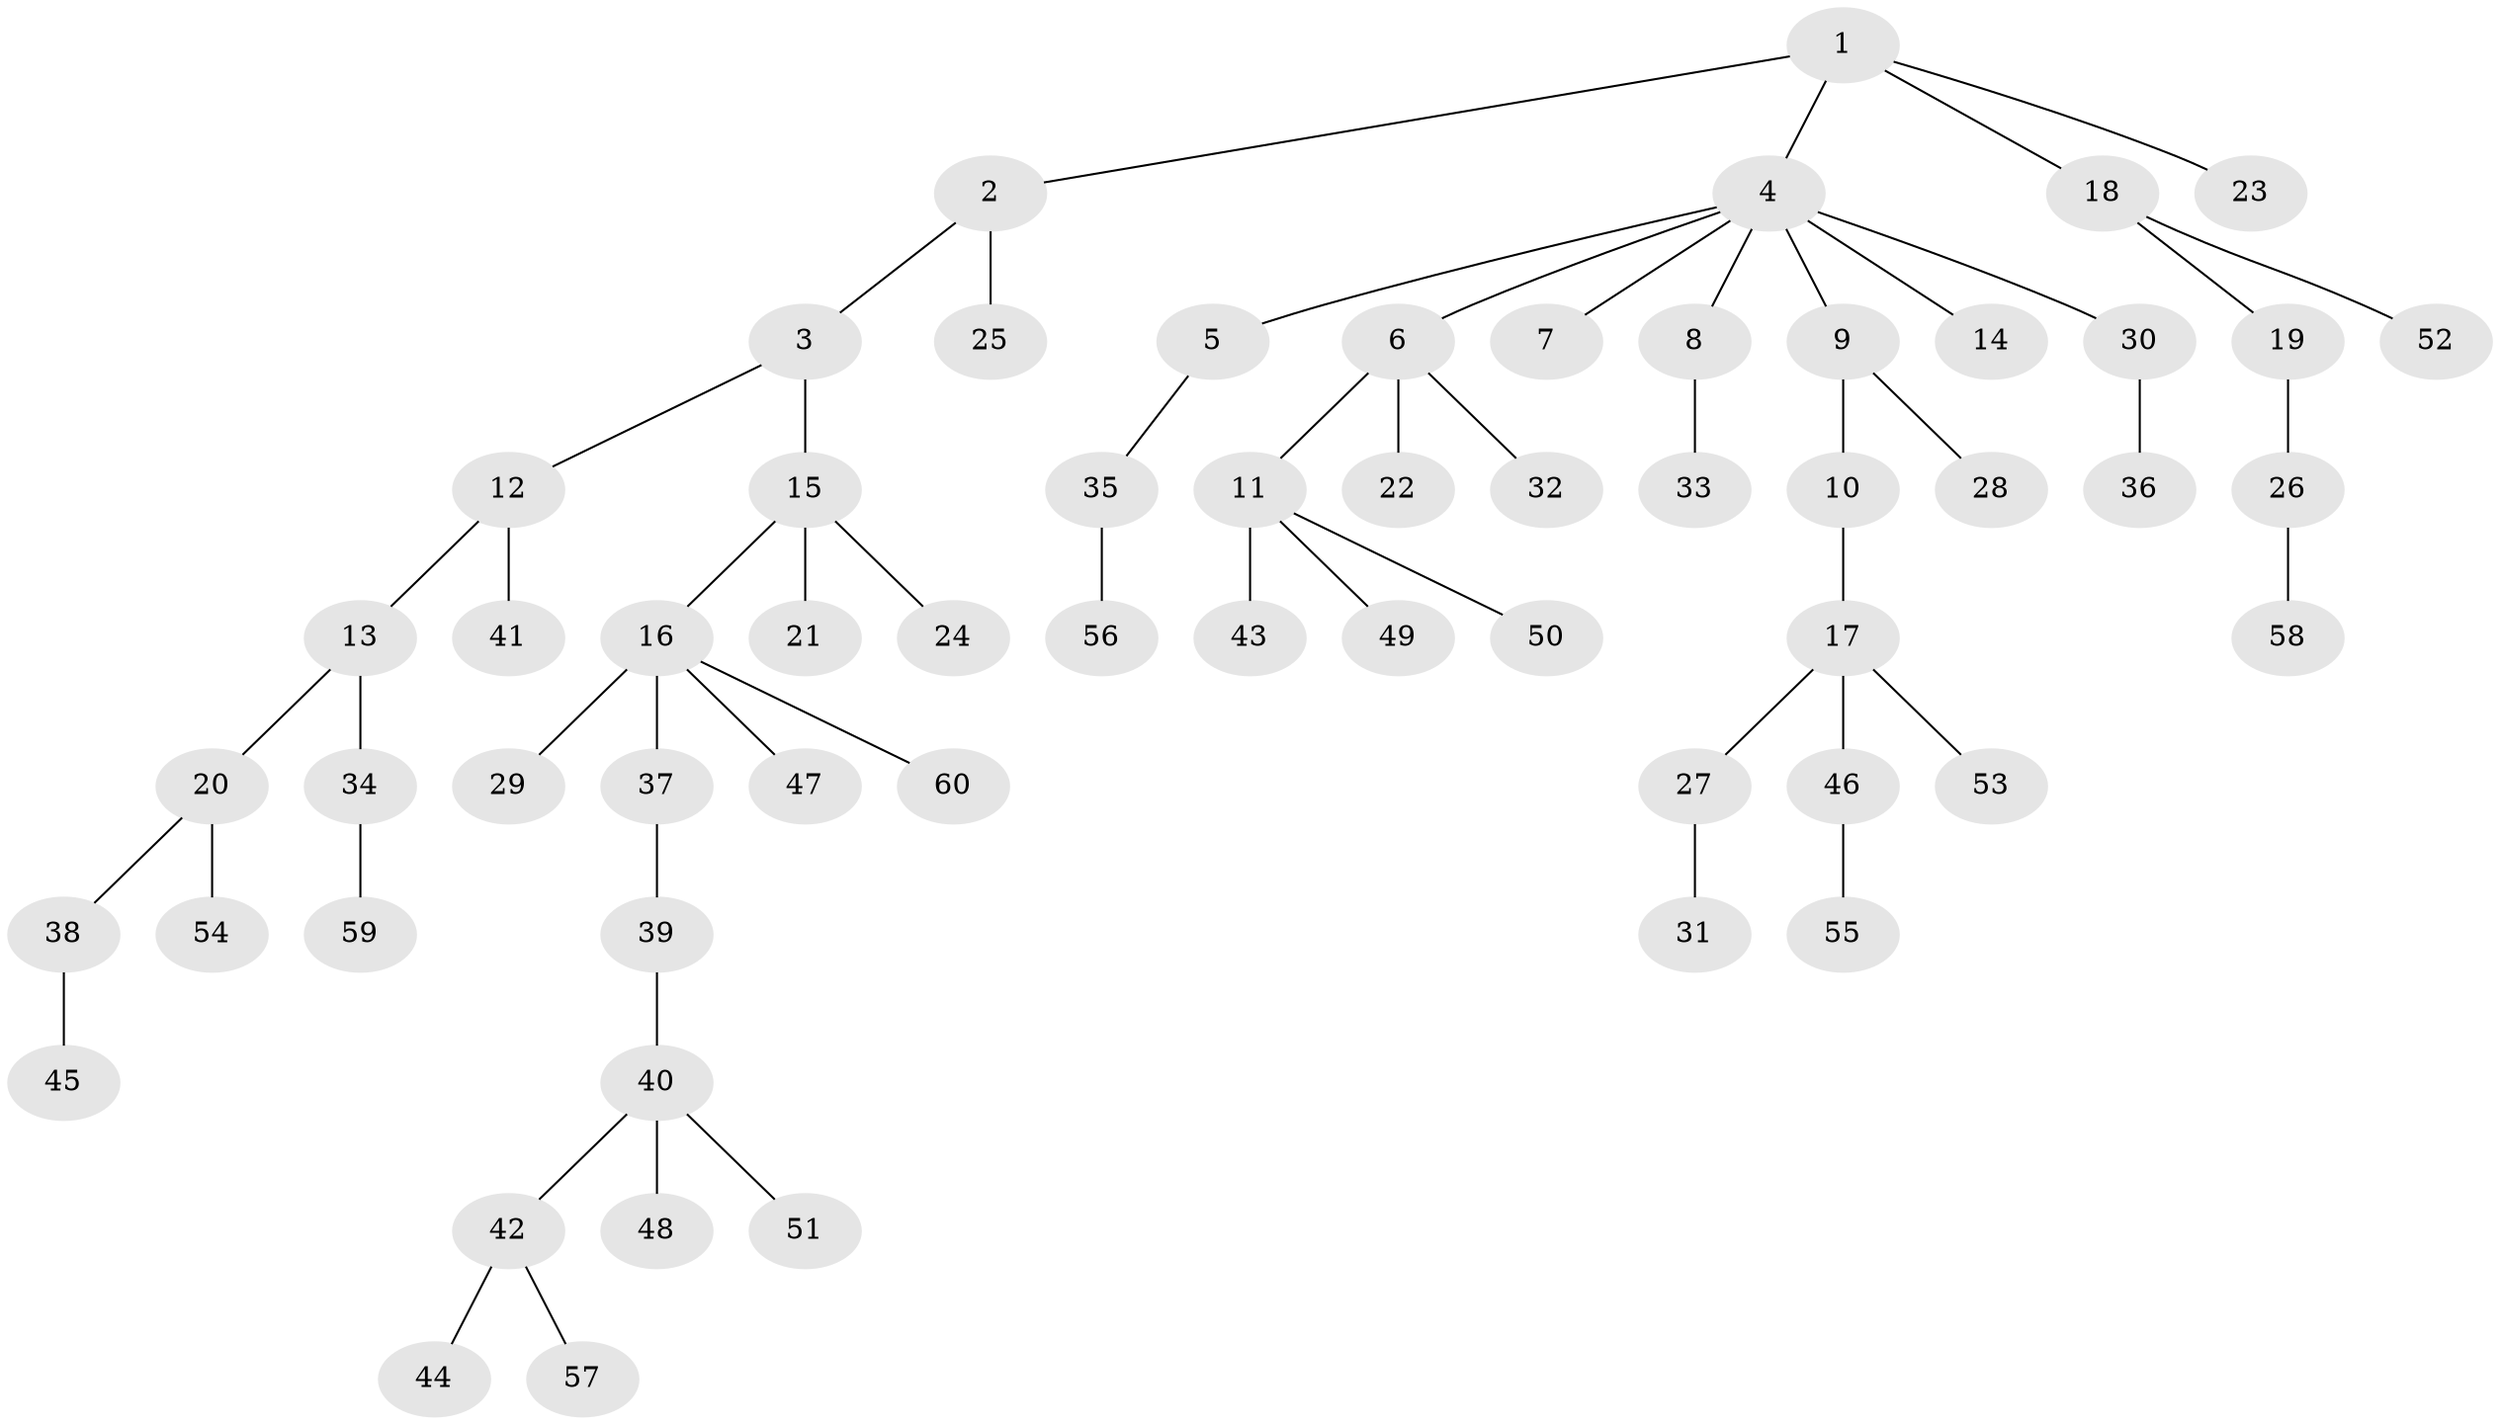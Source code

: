 // coarse degree distribution, {5: 0.02564102564102564, 4: 0.07692307692307693, 7: 0.02564102564102564, 2: 0.20512820512820512, 3: 0.1282051282051282, 1: 0.5384615384615384}
// Generated by graph-tools (version 1.1) at 2025/24/03/03/25 07:24:09]
// undirected, 60 vertices, 59 edges
graph export_dot {
graph [start="1"]
  node [color=gray90,style=filled];
  1;
  2;
  3;
  4;
  5;
  6;
  7;
  8;
  9;
  10;
  11;
  12;
  13;
  14;
  15;
  16;
  17;
  18;
  19;
  20;
  21;
  22;
  23;
  24;
  25;
  26;
  27;
  28;
  29;
  30;
  31;
  32;
  33;
  34;
  35;
  36;
  37;
  38;
  39;
  40;
  41;
  42;
  43;
  44;
  45;
  46;
  47;
  48;
  49;
  50;
  51;
  52;
  53;
  54;
  55;
  56;
  57;
  58;
  59;
  60;
  1 -- 2;
  1 -- 4;
  1 -- 18;
  1 -- 23;
  2 -- 3;
  2 -- 25;
  3 -- 12;
  3 -- 15;
  4 -- 5;
  4 -- 6;
  4 -- 7;
  4 -- 8;
  4 -- 9;
  4 -- 14;
  4 -- 30;
  5 -- 35;
  6 -- 11;
  6 -- 22;
  6 -- 32;
  8 -- 33;
  9 -- 10;
  9 -- 28;
  10 -- 17;
  11 -- 43;
  11 -- 49;
  11 -- 50;
  12 -- 13;
  12 -- 41;
  13 -- 20;
  13 -- 34;
  15 -- 16;
  15 -- 21;
  15 -- 24;
  16 -- 29;
  16 -- 37;
  16 -- 47;
  16 -- 60;
  17 -- 27;
  17 -- 46;
  17 -- 53;
  18 -- 19;
  18 -- 52;
  19 -- 26;
  20 -- 38;
  20 -- 54;
  26 -- 58;
  27 -- 31;
  30 -- 36;
  34 -- 59;
  35 -- 56;
  37 -- 39;
  38 -- 45;
  39 -- 40;
  40 -- 42;
  40 -- 48;
  40 -- 51;
  42 -- 44;
  42 -- 57;
  46 -- 55;
}
